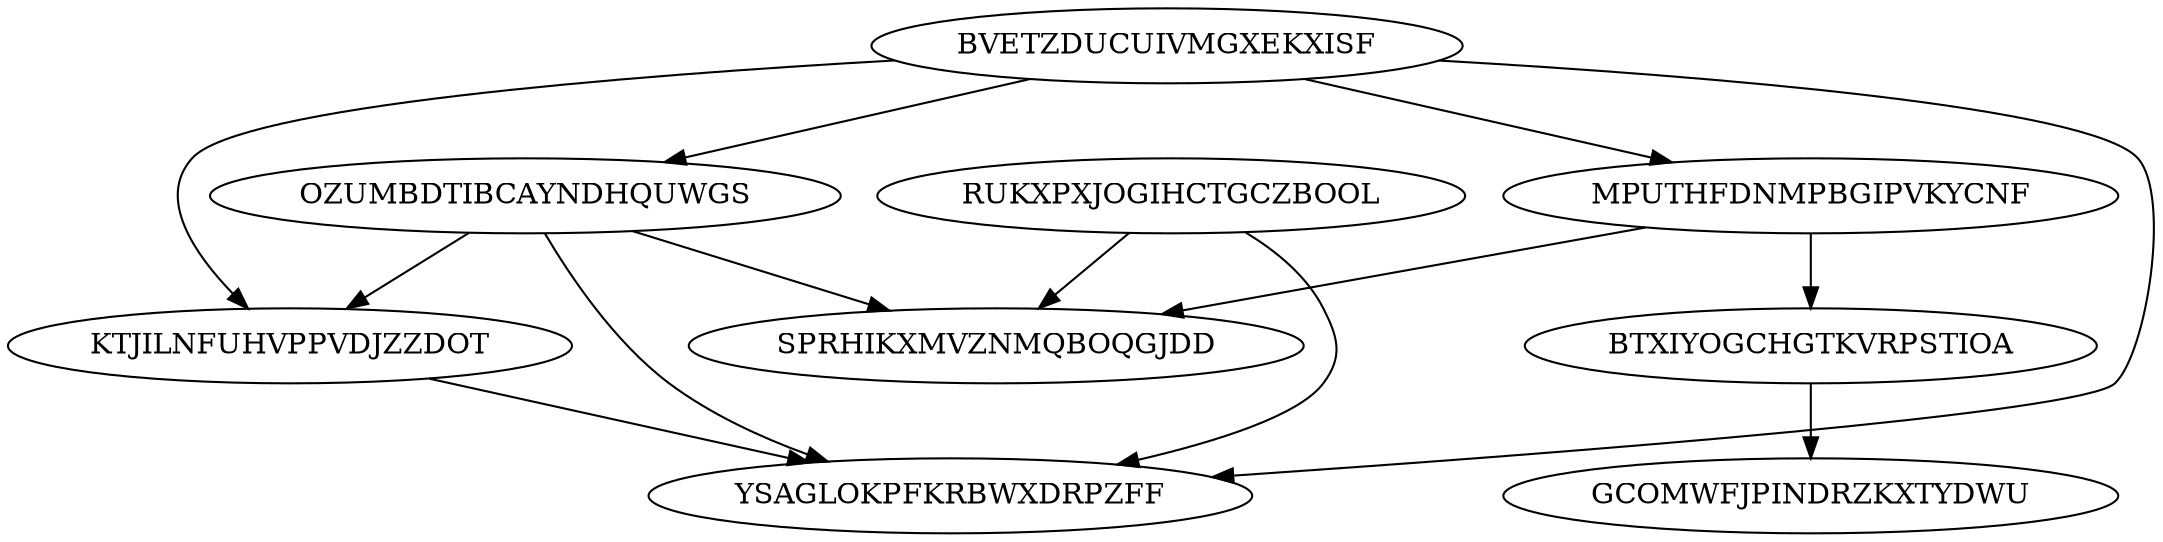 digraph N9M13 {
	BVETZDUCUIVMGXEKXISF	[Weight=13];
	OZUMBDTIBCAYNDHQUWGS	[Weight=19];
	RUKXPXJOGIHCTGCZBOOL	[Weight=20];
	KTJILNFUHVPPVDJZZDOT	[Weight=18];
	MPUTHFDNMPBGIPVKYCNF	[Weight=14];
	SPRHIKXMVZNMQBOQGJDD	[Weight=13];
	BTXIYOGCHGTKVRPSTIOA	[Weight=10];
	GCOMWFJPINDRZKXTYDWU	[Weight=16];
	YSAGLOKPFKRBWXDRPZFF	[Weight=18];
	OZUMBDTIBCAYNDHQUWGS -> YSAGLOKPFKRBWXDRPZFF [Weight=12];
	BVETZDUCUIVMGXEKXISF -> MPUTHFDNMPBGIPVKYCNF [Weight=13];
	BTXIYOGCHGTKVRPSTIOA -> GCOMWFJPINDRZKXTYDWU [Weight=11];
	RUKXPXJOGIHCTGCZBOOL -> SPRHIKXMVZNMQBOQGJDD [Weight=18];
	BVETZDUCUIVMGXEKXISF -> OZUMBDTIBCAYNDHQUWGS [Weight=16];
	BVETZDUCUIVMGXEKXISF -> YSAGLOKPFKRBWXDRPZFF [Weight=12];
	OZUMBDTIBCAYNDHQUWGS -> SPRHIKXMVZNMQBOQGJDD [Weight=20];
	MPUTHFDNMPBGIPVKYCNF -> SPRHIKXMVZNMQBOQGJDD [Weight=14];
	OZUMBDTIBCAYNDHQUWGS -> KTJILNFUHVPPVDJZZDOT [Weight=13];
	KTJILNFUHVPPVDJZZDOT -> YSAGLOKPFKRBWXDRPZFF [Weight=20];
	RUKXPXJOGIHCTGCZBOOL -> YSAGLOKPFKRBWXDRPZFF [Weight=13];
	MPUTHFDNMPBGIPVKYCNF -> BTXIYOGCHGTKVRPSTIOA [Weight=14];
	BVETZDUCUIVMGXEKXISF -> KTJILNFUHVPPVDJZZDOT [Weight=10];
}
